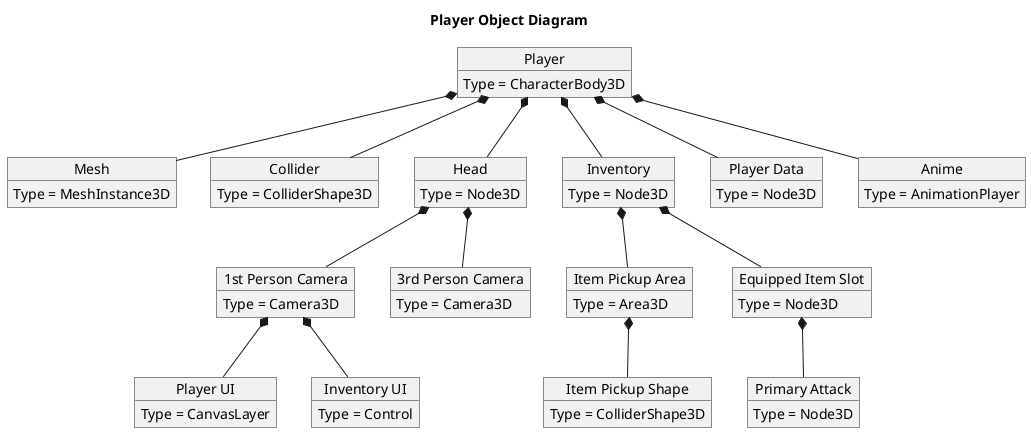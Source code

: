 @startuml Player Object

title Player Object Diagram

object Player

object Mesh
object Collider
object Head
object Inventory
object "Player Data" as PlayerData
object Anime
object "1st Person Camera" as FPS
object "3rd Person Camera" as TPS
object "Player UI" as PlayerUI
object "Inventory UI" as InventoryUI
object "Item Pickup Area" as ItemPickupArea
object "Equipped Item Slot" as EquipItemSlot
object "Item Pickup Shape" as ItemPickupShape
object "Primary Attack" as PrimaryAttack

Player : Type = CharacterBody3D
Mesh : Type = MeshInstance3D
Collider : Type = ColliderShape3D
Head : Type = Node3D
Inventory : Type = Node3D
PlayerData : Type = Node3D
Anime : Type = AnimationPlayer
FPS : Type = Camera3D
TPS : Type = Camera3D
PlayerUI : Type = CanvasLayer
InventoryUI : Type = Control
ItemPickupArea : Type = Area3D
EquipItemSlot : Type = Node3D
ItemPickupShape : Type = ColliderShape3D
PrimaryAttack : Type = Node3D

Player *-- Mesh
Player *-- Collider
Player *-- Head
Player *-- Inventory
Player *-- PlayerData
Player *-- Anime

Head *-- FPS
Head *-- TPS

FPS *-- PlayerUI
FPS *-- InventoryUI

Inventory *-- ItemPickupArea
Inventory *-- EquipItemSlot

ItemPickupArea *-- ItemPickupShape

EquipItemSlot *-- PrimaryAttack

@enduml